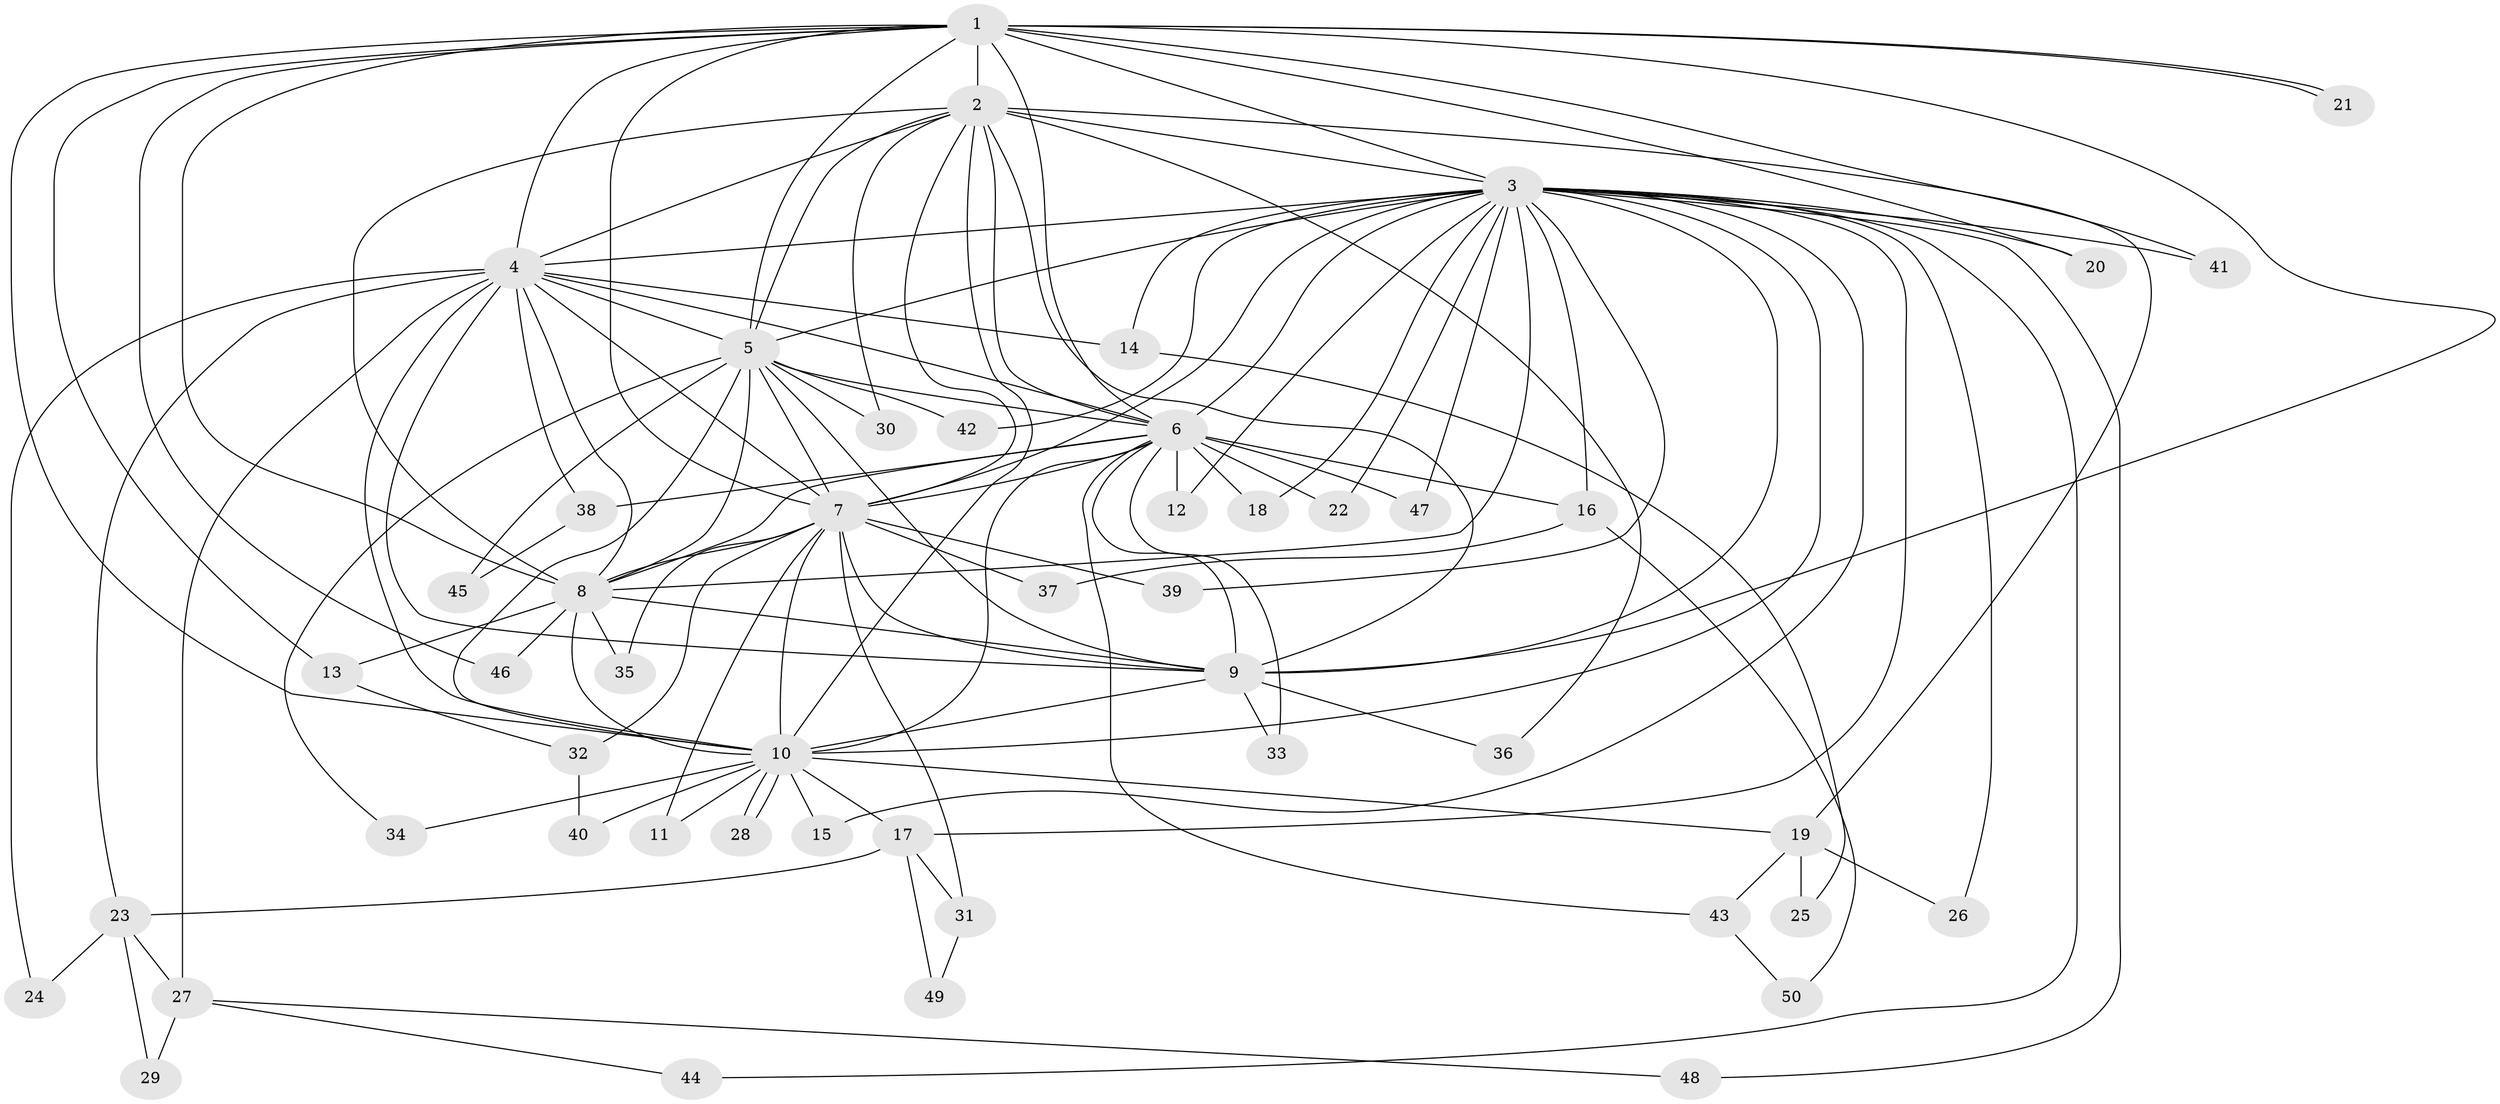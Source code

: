 // coarse degree distribution, {15: 0.02631578947368421, 9: 0.02631578947368421, 25: 0.02631578947368421, 17: 0.02631578947368421, 14: 0.02631578947368421, 6: 0.02631578947368421, 2: 0.5526315789473685, 3: 0.13157894736842105, 4: 0.07894736842105263, 5: 0.02631578947368421, 1: 0.05263157894736842}
// Generated by graph-tools (version 1.1) at 2025/23/03/03/25 07:23:38]
// undirected, 50 vertices, 125 edges
graph export_dot {
graph [start="1"]
  node [color=gray90,style=filled];
  1;
  2;
  3;
  4;
  5;
  6;
  7;
  8;
  9;
  10;
  11;
  12;
  13;
  14;
  15;
  16;
  17;
  18;
  19;
  20;
  21;
  22;
  23;
  24;
  25;
  26;
  27;
  28;
  29;
  30;
  31;
  32;
  33;
  34;
  35;
  36;
  37;
  38;
  39;
  40;
  41;
  42;
  43;
  44;
  45;
  46;
  47;
  48;
  49;
  50;
  1 -- 2;
  1 -- 3;
  1 -- 4;
  1 -- 5;
  1 -- 6;
  1 -- 7;
  1 -- 8;
  1 -- 9;
  1 -- 10;
  1 -- 13;
  1 -- 20;
  1 -- 21;
  1 -- 21;
  1 -- 41;
  1 -- 46;
  2 -- 3;
  2 -- 4;
  2 -- 5;
  2 -- 6;
  2 -- 7;
  2 -- 8;
  2 -- 9;
  2 -- 10;
  2 -- 19;
  2 -- 30;
  2 -- 36;
  3 -- 4;
  3 -- 5;
  3 -- 6;
  3 -- 7;
  3 -- 8;
  3 -- 9;
  3 -- 10;
  3 -- 12;
  3 -- 14;
  3 -- 15;
  3 -- 16;
  3 -- 17;
  3 -- 18;
  3 -- 20;
  3 -- 22;
  3 -- 26;
  3 -- 39;
  3 -- 41;
  3 -- 42;
  3 -- 44;
  3 -- 47;
  3 -- 48;
  4 -- 5;
  4 -- 6;
  4 -- 7;
  4 -- 8;
  4 -- 9;
  4 -- 10;
  4 -- 14;
  4 -- 23;
  4 -- 24;
  4 -- 27;
  4 -- 38;
  5 -- 6;
  5 -- 7;
  5 -- 8;
  5 -- 9;
  5 -- 10;
  5 -- 30;
  5 -- 34;
  5 -- 42;
  5 -- 45;
  6 -- 7;
  6 -- 8;
  6 -- 9;
  6 -- 10;
  6 -- 12;
  6 -- 16;
  6 -- 18;
  6 -- 22;
  6 -- 33;
  6 -- 38;
  6 -- 43;
  6 -- 47;
  7 -- 8;
  7 -- 9;
  7 -- 10;
  7 -- 11;
  7 -- 31;
  7 -- 32;
  7 -- 35;
  7 -- 37;
  7 -- 39;
  8 -- 9;
  8 -- 10;
  8 -- 13;
  8 -- 35;
  8 -- 46;
  9 -- 10;
  9 -- 33;
  9 -- 36;
  10 -- 11;
  10 -- 15;
  10 -- 17;
  10 -- 19;
  10 -- 28;
  10 -- 28;
  10 -- 34;
  10 -- 40;
  13 -- 32;
  14 -- 25;
  16 -- 37;
  16 -- 50;
  17 -- 23;
  17 -- 31;
  17 -- 49;
  19 -- 25;
  19 -- 26;
  19 -- 43;
  23 -- 24;
  23 -- 27;
  23 -- 29;
  27 -- 29;
  27 -- 44;
  27 -- 48;
  31 -- 49;
  32 -- 40;
  38 -- 45;
  43 -- 50;
}
